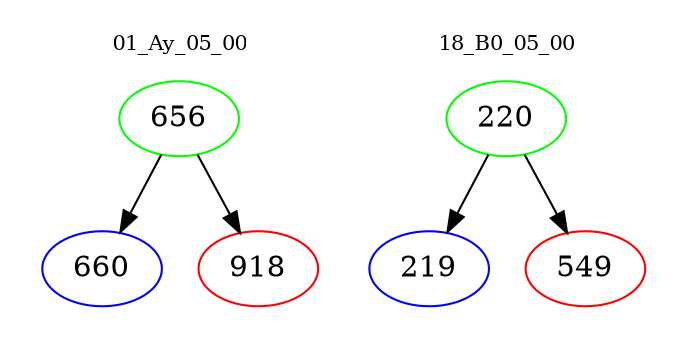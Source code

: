 digraph{
subgraph cluster_0 {
color = white
label = "01_Ay_05_00";
fontsize=10;
T0_656 [label="656", color="green"]
T0_656 -> T0_660 [color="black"]
T0_660 [label="660", color="blue"]
T0_656 -> T0_918 [color="black"]
T0_918 [label="918", color="red"]
}
subgraph cluster_1 {
color = white
label = "18_B0_05_00";
fontsize=10;
T1_220 [label="220", color="green"]
T1_220 -> T1_219 [color="black"]
T1_219 [label="219", color="blue"]
T1_220 -> T1_549 [color="black"]
T1_549 [label="549", color="red"]
}
}
